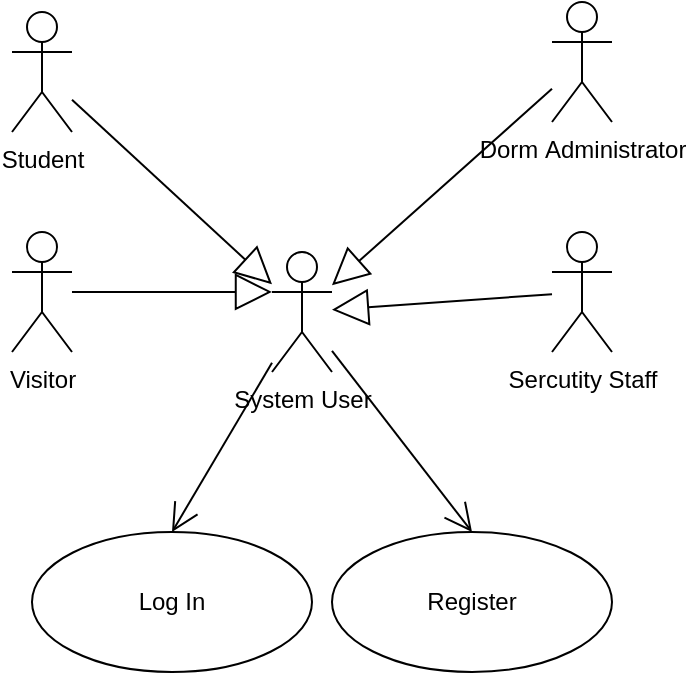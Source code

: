<mxfile version="28.2.8">
  <diagram name="第 1 页" id="mzkDY1gSRXMBra3qCqXB">
    <mxGraphModel dx="1419" dy="770" grid="1" gridSize="10" guides="1" tooltips="1" connect="1" arrows="1" fold="1" page="1" pageScale="1" pageWidth="827" pageHeight="1169" math="0" shadow="0">
      <root>
        <mxCell id="0" />
        <mxCell id="1" parent="0" />
        <mxCell id="PuQas97yZy32qCBe7Alc-1" value="Student" style="shape=umlActor;verticalLabelPosition=bottom;verticalAlign=top;html=1;" parent="1" vertex="1">
          <mxGeometry x="90" y="170" width="30" height="60" as="geometry" />
        </mxCell>
        <mxCell id="PuQas97yZy32qCBe7Alc-8" value="Dorm&amp;nbsp;&lt;span style=&quot;background-color: transparent; color: light-dark(rgb(0, 0, 0), rgb(255, 255, 255));&quot;&gt;Administrator&lt;/span&gt;" style="shape=umlActor;verticalLabelPosition=bottom;verticalAlign=top;html=1;" parent="1" vertex="1">
          <mxGeometry x="360" y="165" width="30" height="60" as="geometry" />
        </mxCell>
        <mxCell id="_8F0mZ34hAw8kOhaaT_Z-21" value="Visitor" style="shape=umlActor;verticalLabelPosition=bottom;verticalAlign=top;html=1;" vertex="1" parent="1">
          <mxGeometry x="90" y="280" width="30" height="60" as="geometry" />
        </mxCell>
        <mxCell id="_8F0mZ34hAw8kOhaaT_Z-24" value="Sercutity Staff" style="shape=umlActor;verticalLabelPosition=bottom;verticalAlign=top;html=1;" vertex="1" parent="1">
          <mxGeometry x="360" y="280" width="30" height="60" as="geometry" />
        </mxCell>
        <mxCell id="_8F0mZ34hAw8kOhaaT_Z-44" value="System User" style="shape=umlActor;verticalLabelPosition=bottom;verticalAlign=top;html=1;" vertex="1" parent="1">
          <mxGeometry x="220" y="290" width="30" height="60" as="geometry" />
        </mxCell>
        <mxCell id="_8F0mZ34hAw8kOhaaT_Z-47" value="" style="endArrow=block;endSize=16;endFill=0;html=1;rounded=0;" edge="1" parent="1" source="PuQas97yZy32qCBe7Alc-1" target="_8F0mZ34hAw8kOhaaT_Z-44">
          <mxGeometry width="160" relative="1" as="geometry">
            <mxPoint x="300" y="560" as="sourcePoint" />
            <mxPoint x="460" y="570" as="targetPoint" />
          </mxGeometry>
        </mxCell>
        <mxCell id="_8F0mZ34hAw8kOhaaT_Z-48" value="" style="endArrow=block;endSize=16;endFill=0;html=1;rounded=0;entryX=0;entryY=0.333;entryDx=0;entryDy=0;entryPerimeter=0;" edge="1" parent="1" source="_8F0mZ34hAw8kOhaaT_Z-21" target="_8F0mZ34hAw8kOhaaT_Z-44">
          <mxGeometry width="160" relative="1" as="geometry">
            <mxPoint x="150" y="280" as="sourcePoint" />
            <mxPoint x="250" y="450" as="targetPoint" />
          </mxGeometry>
        </mxCell>
        <mxCell id="_8F0mZ34hAw8kOhaaT_Z-49" value="" style="endArrow=block;endSize=16;endFill=0;html=1;rounded=0;" edge="1" parent="1" source="PuQas97yZy32qCBe7Alc-8" target="_8F0mZ34hAw8kOhaaT_Z-44">
          <mxGeometry width="160" relative="1" as="geometry">
            <mxPoint x="280" y="250" as="sourcePoint" />
            <mxPoint x="380" y="420" as="targetPoint" />
          </mxGeometry>
        </mxCell>
        <mxCell id="_8F0mZ34hAw8kOhaaT_Z-50" value="" style="endArrow=block;endSize=16;endFill=0;html=1;rounded=0;" edge="1" parent="1" source="_8F0mZ34hAw8kOhaaT_Z-24" target="_8F0mZ34hAw8kOhaaT_Z-44">
          <mxGeometry width="160" relative="1" as="geometry">
            <mxPoint x="360" y="290" as="sourcePoint" />
            <mxPoint x="460" y="460" as="targetPoint" />
          </mxGeometry>
        </mxCell>
        <mxCell id="_8F0mZ34hAw8kOhaaT_Z-51" value="" style="endArrow=open;endFill=1;endSize=12;html=1;rounded=0;entryX=0.5;entryY=0;entryDx=0;entryDy=0;" edge="1" parent="1" source="_8F0mZ34hAw8kOhaaT_Z-44" target="_8F0mZ34hAw8kOhaaT_Z-52">
          <mxGeometry width="160" relative="1" as="geometry">
            <mxPoint x="220" y="480" as="sourcePoint" />
            <mxPoint x="235" y="450" as="targetPoint" />
          </mxGeometry>
        </mxCell>
        <mxCell id="_8F0mZ34hAw8kOhaaT_Z-52" value="Log In" style="ellipse;whiteSpace=wrap;html=1;" vertex="1" parent="1">
          <mxGeometry x="100" y="430" width="140" height="70" as="geometry" />
        </mxCell>
        <mxCell id="_8F0mZ34hAw8kOhaaT_Z-53" value="" style="endArrow=open;endFill=1;endSize=12;html=1;rounded=0;entryX=0.5;entryY=0;entryDx=0;entryDy=0;" edge="1" parent="1" target="_8F0mZ34hAw8kOhaaT_Z-54" source="_8F0mZ34hAw8kOhaaT_Z-44">
          <mxGeometry width="160" relative="1" as="geometry">
            <mxPoint x="339.28" y="300.2" as="sourcePoint" />
            <mxPoint x="415" y="450" as="targetPoint" />
          </mxGeometry>
        </mxCell>
        <mxCell id="_8F0mZ34hAw8kOhaaT_Z-54" value="Register" style="ellipse;whiteSpace=wrap;html=1;" vertex="1" parent="1">
          <mxGeometry x="250" y="430" width="140" height="70" as="geometry" />
        </mxCell>
      </root>
    </mxGraphModel>
  </diagram>
</mxfile>
